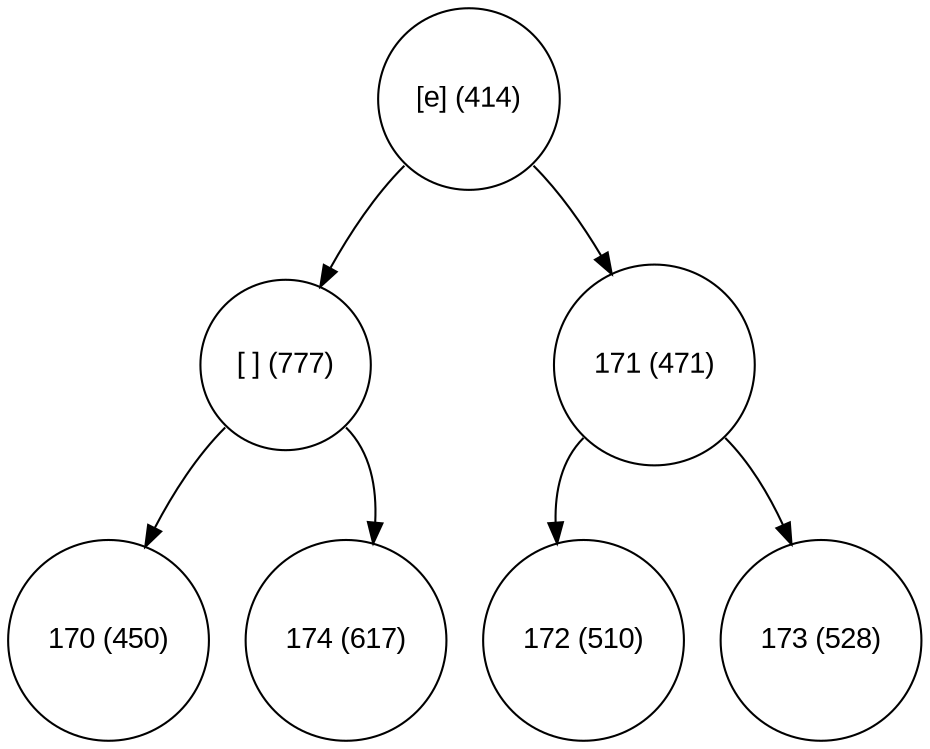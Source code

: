 digraph move_down {
	node [fontname="Arial", shape="circle", width=0.5]; 

	0 [label = "[e] (414)"];
	0:sw -> 1;
	1 [label = "[ ] (777)"];
	1:sw -> 3;
	3 [label = "170 (450)"];
	1:se -> 4;
	4 [label = "174 (617)"];
	0:se -> 2;
	2 [label = "171 (471)"];
	2:sw -> 5;
	5 [label = "172 (510)"];
	2:se -> 6;
	6 [label = "173 (528)"];
}
